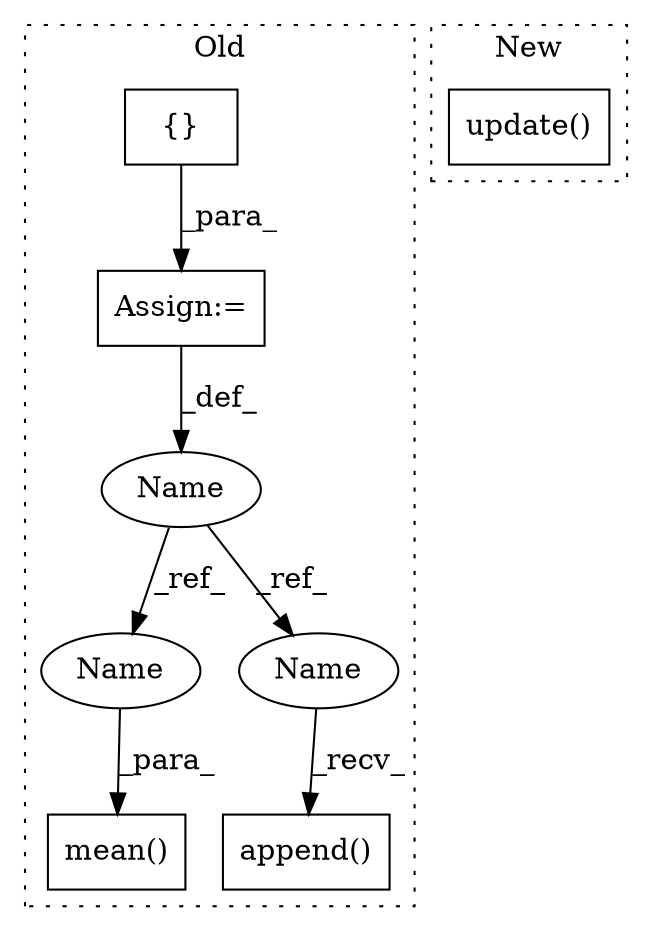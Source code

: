 digraph G {
subgraph cluster0 {
1 [label="append()" a="75" s="15896,15948" l="32,1" shape="box"];
3 [label="{}" a="59" s="15503,15503" l="2,1" shape="box"];
4 [label="Assign:=" a="68" s="15500" l="3" shape="box"];
5 [label="Name" a="87" s="15476" l="24" shape="ellipse"];
6 [label="mean()" a="75" s="16183,16215" l="8,1" shape="box"];
7 [label="Name" a="87" s="16191" l="24" shape="ellipse"];
8 [label="Name" a="87" s="15896" l="24" shape="ellipse"];
label = "Old";
style="dotted";
}
subgraph cluster1 {
2 [label="update()" a="75" s="14972" l="50" shape="box"];
label = "New";
style="dotted";
}
3 -> 4 [label="_para_"];
4 -> 5 [label="_def_"];
5 -> 8 [label="_ref_"];
5 -> 7 [label="_ref_"];
7 -> 6 [label="_para_"];
8 -> 1 [label="_recv_"];
}